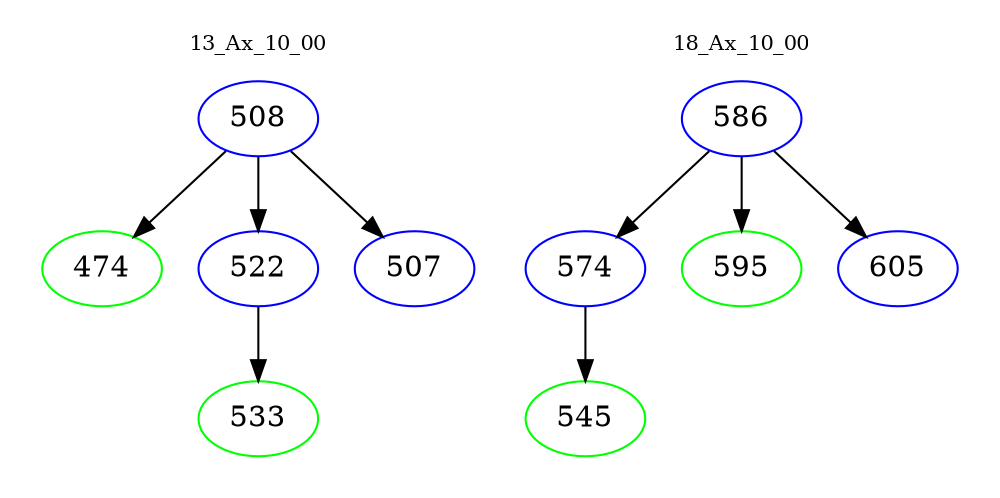 digraph{
subgraph cluster_0 {
color = white
label = "13_Ax_10_00";
fontsize=10;
T0_508 [label="508", color="blue"]
T0_508 -> T0_474 [color="black"]
T0_474 [label="474", color="green"]
T0_508 -> T0_522 [color="black"]
T0_522 [label="522", color="blue"]
T0_522 -> T0_533 [color="black"]
T0_533 [label="533", color="green"]
T0_508 -> T0_507 [color="black"]
T0_507 [label="507", color="blue"]
}
subgraph cluster_1 {
color = white
label = "18_Ax_10_00";
fontsize=10;
T1_586 [label="586", color="blue"]
T1_586 -> T1_574 [color="black"]
T1_574 [label="574", color="blue"]
T1_574 -> T1_545 [color="black"]
T1_545 [label="545", color="green"]
T1_586 -> T1_595 [color="black"]
T1_595 [label="595", color="green"]
T1_586 -> T1_605 [color="black"]
T1_605 [label="605", color="blue"]
}
}
